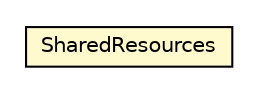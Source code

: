 #!/usr/local/bin/dot
#
# Class diagram 
# Generated by UMLGraph version R5_6-24-gf6e263 (http://www.umlgraph.org/)
#

digraph G {
	edge [fontname="Helvetica",fontsize=10,labelfontname="Helvetica",labelfontsize=10];
	node [fontname="Helvetica",fontsize=10,shape=plaintext];
	nodesep=0.25;
	ranksep=0.5;
	// org.universAAL.middleware.datarep.SharedResources
	c7551009 [label=<<table title="org.universAAL.middleware.datarep.SharedResources" border="0" cellborder="1" cellspacing="0" cellpadding="2" port="p" bgcolor="lemonChiffon" href="./SharedResources.html">
		<tr><td><table border="0" cellspacing="0" cellpadding="1">
<tr><td align="center" balign="center"> SharedResources </td></tr>
		</table></td></tr>
		</table>>, URL="./SharedResources.html", fontname="Helvetica", fontcolor="black", fontsize=10.0];
}

